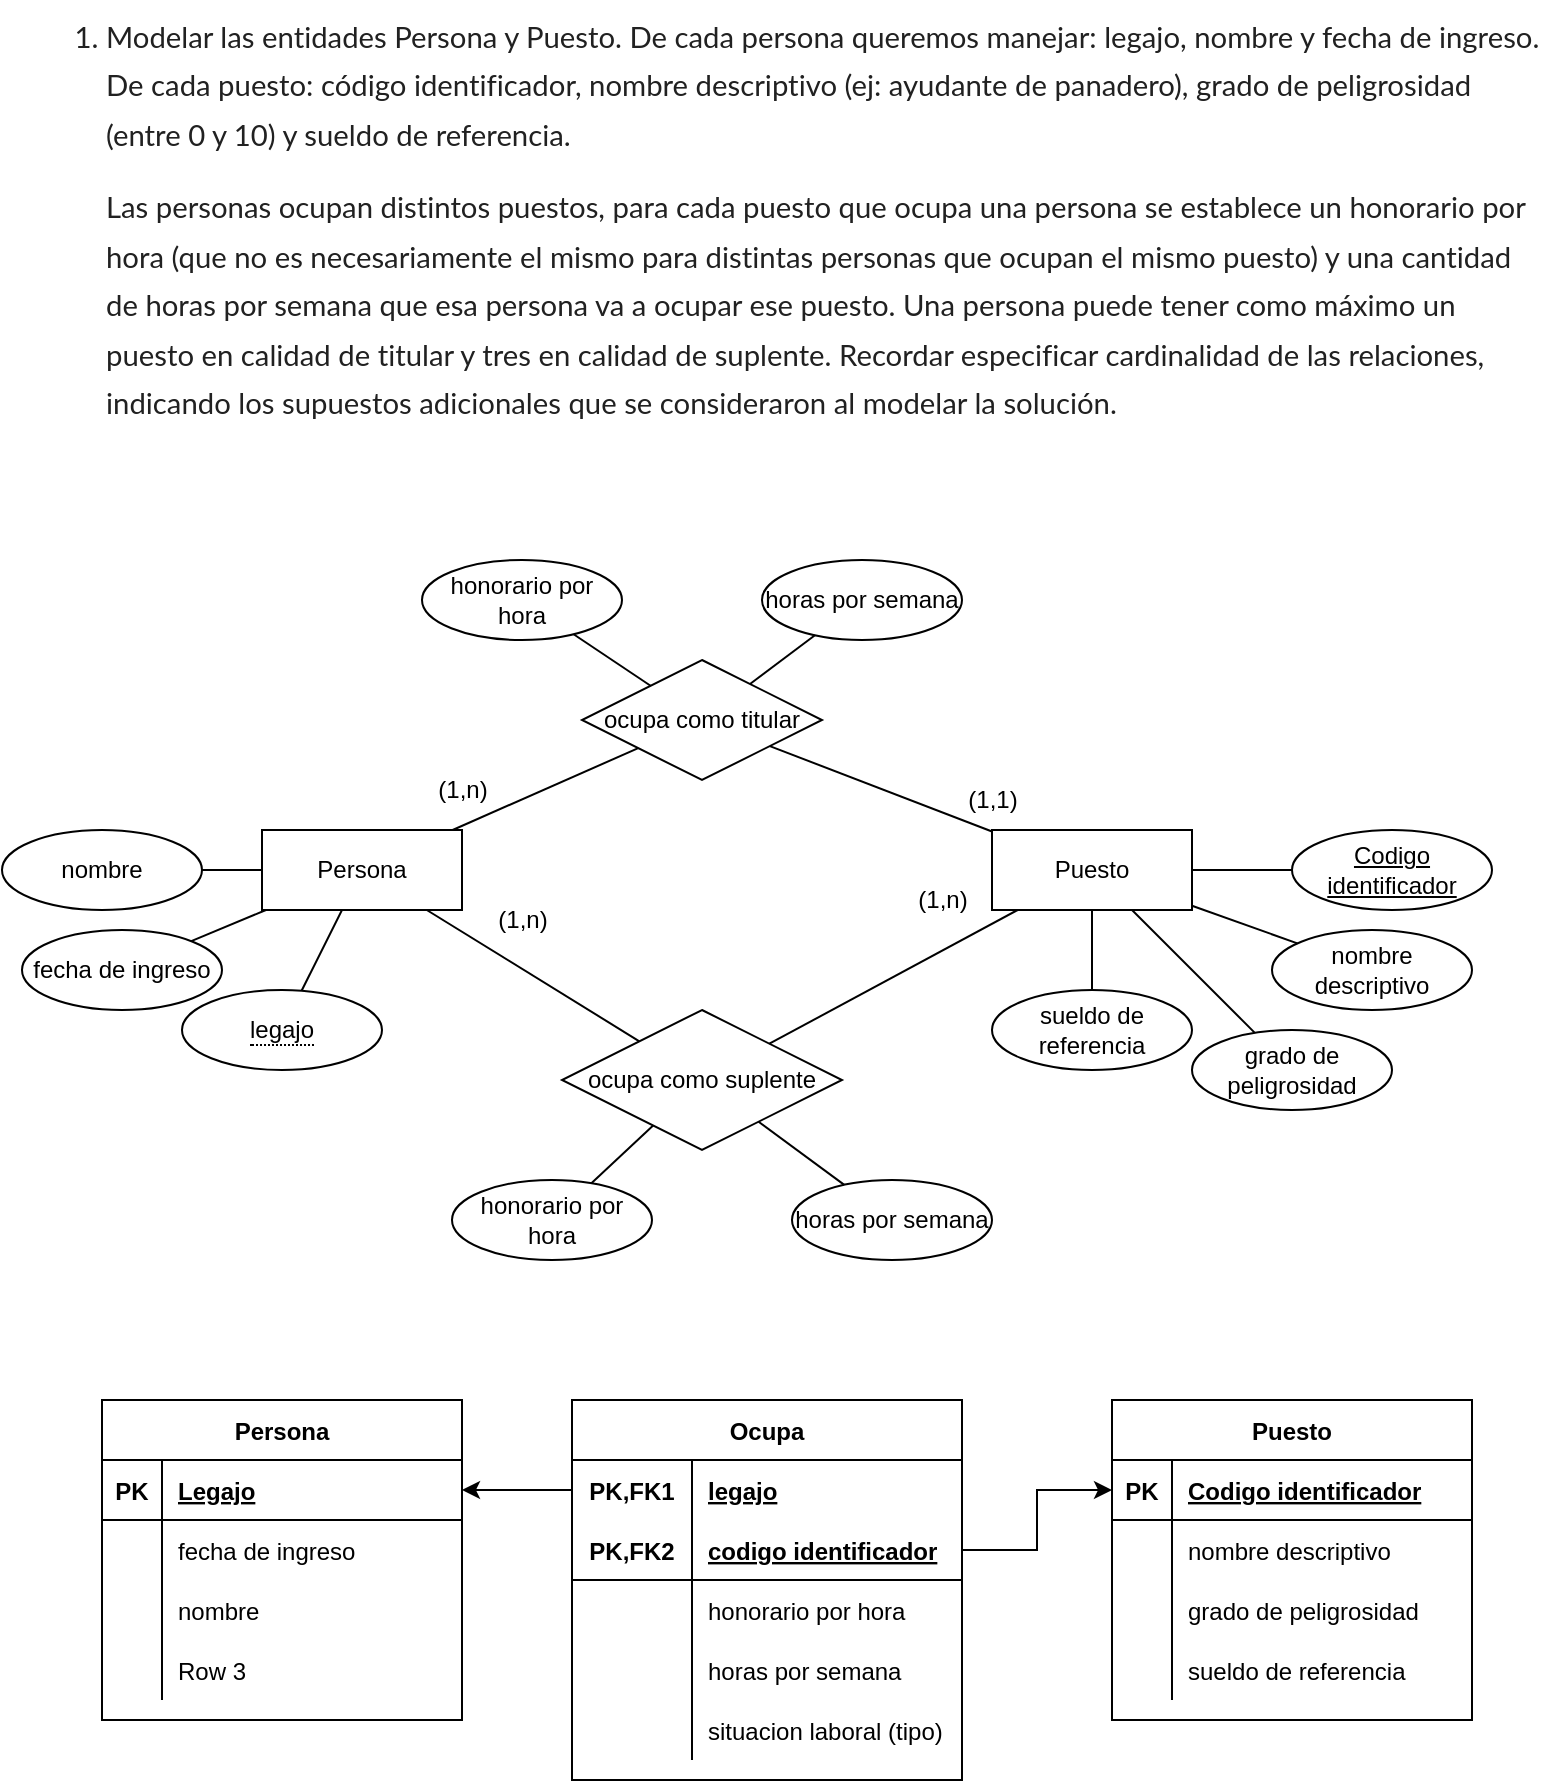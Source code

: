 <mxfile version="20.4.1" type="github">
  <diagram id="7mhG8tsVtAiSz5vcQxHz" name="Page-1">
    <mxGraphModel dx="1422" dy="849" grid="1" gridSize="10" guides="1" tooltips="1" connect="1" arrows="1" fold="1" page="1" pageScale="1" pageWidth="827" pageHeight="1169" math="0" shadow="0">
      <root>
        <mxCell id="0" />
        <mxCell id="1" parent="0" />
        <mxCell id="w4YfCh5i8YI9HkacxC0A-1" value="&lt;ol style=&quot;box-sizing: border-box; padding: 0px; margin: 0px; color: rgb(0, 0, 0); font-family: sans-serif; font-size: 16px; font-style: normal; font-variant-ligatures: normal; font-variant-caps: normal; font-weight: 400; letter-spacing: normal; orphans: 2; text-align: start; text-indent: 0px; text-transform: none; widows: 2; word-spacing: 0px; -webkit-text-stroke-width: 0px; text-decoration-thickness: initial; text-decoration-style: initial; text-decoration-color: initial; list-style-type: decimal;&quot; class=&quot;n8H08c BKnRcf&quot;&gt;&lt;li style=&quot;box-sizing: border-box; font-variant-ligatures: none; margin: 0px 0px 0px 15pt; outline: none; position: relative; text-decoration: inherit; color: rgb(33, 33, 33); font-size: 11pt; font-style: inherit; font-weight: 400; font-family: Lato, sans-serif; line-height: 0; padding-top: 0px; padding-bottom: 0px;&quot; class=&quot;TYR86d zfr3Q&quot; dir=&quot;ltr&quot;&gt;&lt;p style=&quot;box-sizing: border-box; font-variant-ligatures: none; margin: 0px; outline: none; position: relative; text-decoration: inherit; color: rgb(33, 33, 33); font-size: 11pt; font-style: inherit; font-weight: 400; font-family: Lato, sans-serif; line-height: 1.667; padding-top: 0px; padding-bottom: 0px; padding-left: 0px; text-indent: 0px;&quot; class=&quot;CDt4Ke zfr3Q&quot; dir=&quot;ltr&quot;&gt;Modelar las entidades Persona y Puesto. De cada persona queremos manejar: legajo, nombre y fecha de ingreso. De cada puesto: código identificador, nombre descriptivo (ej: ayudante de panadero), grado de peligrosidad (entre 0 y 10) y sueldo de referencia. &lt;/p&gt;&lt;/li&gt;&lt;/ol&gt;&lt;p style=&quot;box-sizing: border-box; font-variant-ligatures: none; margin: 12px 0px 0px 15pt; outline: none; position: relative; text-decoration-line: inherit; text-decoration-thickness: initial; text-decoration-style: initial; text-decoration-color: initial; color: rgb(33, 33, 33); font-size: 11pt; font-style: normal; font-weight: 400; font-family: Lato, sans-serif; line-height: 1.667; font-variant-caps: normal; letter-spacing: normal; orphans: 2; text-align: start; text-indent: 0px; text-transform: none; widows: 2; word-spacing: 0px; -webkit-text-stroke-width: 0px; padding-left: 0px;&quot; class=&quot;CDt4Ke zfr3Q&quot; dir=&quot;ltr&quot;&gt;Las personas ocupan distintos puestos, para cada puesto que ocupa una persona se establece un honorario por hora (que no es necesariamente el mismo para distintas personas que ocupan el mismo puesto) y una cantidad de horas por semana que esa persona va a ocupar ese puesto. Una persona puede tener como máximo un puesto en calidad de titular y tres en calidad de suplente. Recordar especificar cardinalidad de las relaciones, indicando los supuestos adicionales que se consideraron al modelar la solución.&lt;/p&gt;" style="text;whiteSpace=wrap;html=1;" vertex="1" parent="1">
          <mxGeometry x="40" y="30" width="740" height="230" as="geometry" />
        </mxCell>
        <mxCell id="w4YfCh5i8YI9HkacxC0A-2" value="Persona" style="whiteSpace=wrap;html=1;align=center;" vertex="1" parent="1">
          <mxGeometry x="140" y="445" width="100" height="40" as="geometry" />
        </mxCell>
        <mxCell id="w4YfCh5i8YI9HkacxC0A-3" value="Puesto" style="whiteSpace=wrap;html=1;align=center;" vertex="1" parent="1">
          <mxGeometry x="505" y="445" width="100" height="40" as="geometry" />
        </mxCell>
        <mxCell id="w4YfCh5i8YI9HkacxC0A-4" value="nombre" style="ellipse;whiteSpace=wrap;html=1;align=center;" vertex="1" parent="1">
          <mxGeometry x="10" y="445" width="100" height="40" as="geometry" />
        </mxCell>
        <mxCell id="w4YfCh5i8YI9HkacxC0A-6" value="" style="endArrow=none;html=1;rounded=0;" edge="1" parent="1" source="w4YfCh5i8YI9HkacxC0A-2" target="w4YfCh5i8YI9HkacxC0A-4">
          <mxGeometry relative="1" as="geometry">
            <mxPoint x="340" y="475" as="sourcePoint" />
            <mxPoint x="500" y="475" as="targetPoint" />
          </mxGeometry>
        </mxCell>
        <mxCell id="w4YfCh5i8YI9HkacxC0A-7" value="fecha de ingreso" style="ellipse;whiteSpace=wrap;html=1;align=center;" vertex="1" parent="1">
          <mxGeometry x="20" y="495" width="100" height="40" as="geometry" />
        </mxCell>
        <mxCell id="w4YfCh5i8YI9HkacxC0A-8" value="" style="endArrow=none;html=1;rounded=0;" edge="1" parent="1" source="w4YfCh5i8YI9HkacxC0A-2" target="w4YfCh5i8YI9HkacxC0A-7">
          <mxGeometry relative="1" as="geometry">
            <mxPoint x="340" y="475" as="sourcePoint" />
            <mxPoint x="500" y="475" as="targetPoint" />
          </mxGeometry>
        </mxCell>
        <mxCell id="w4YfCh5i8YI9HkacxC0A-9" value="&lt;span style=&quot;border-bottom: 1px dotted&quot;&gt;legajo&lt;/span&gt;" style="ellipse;whiteSpace=wrap;html=1;align=center;" vertex="1" parent="1">
          <mxGeometry x="100" y="525" width="100" height="40" as="geometry" />
        </mxCell>
        <mxCell id="w4YfCh5i8YI9HkacxC0A-10" value="" style="endArrow=none;html=1;rounded=0;" edge="1" parent="1" source="w4YfCh5i8YI9HkacxC0A-2" target="w4YfCh5i8YI9HkacxC0A-9">
          <mxGeometry relative="1" as="geometry">
            <mxPoint x="340" y="475" as="sourcePoint" />
            <mxPoint x="500" y="475" as="targetPoint" />
          </mxGeometry>
        </mxCell>
        <mxCell id="w4YfCh5i8YI9HkacxC0A-11" value="Codigo identificador" style="ellipse;whiteSpace=wrap;html=1;align=center;fontStyle=4;" vertex="1" parent="1">
          <mxGeometry x="655" y="445" width="100" height="40" as="geometry" />
        </mxCell>
        <mxCell id="w4YfCh5i8YI9HkacxC0A-12" value="nombre descriptivo" style="ellipse;whiteSpace=wrap;html=1;align=center;" vertex="1" parent="1">
          <mxGeometry x="645" y="495" width="100" height="40" as="geometry" />
        </mxCell>
        <mxCell id="w4YfCh5i8YI9HkacxC0A-13" value="" style="endArrow=none;html=1;rounded=0;" edge="1" parent="1" source="w4YfCh5i8YI9HkacxC0A-3" target="w4YfCh5i8YI9HkacxC0A-11">
          <mxGeometry relative="1" as="geometry">
            <mxPoint x="425" y="465" as="sourcePoint" />
            <mxPoint x="555" y="465" as="targetPoint" />
          </mxGeometry>
        </mxCell>
        <mxCell id="w4YfCh5i8YI9HkacxC0A-14" value="" style="endArrow=none;html=1;rounded=0;" edge="1" parent="1" source="w4YfCh5i8YI9HkacxC0A-3" target="w4YfCh5i8YI9HkacxC0A-12">
          <mxGeometry relative="1" as="geometry">
            <mxPoint x="395" y="465" as="sourcePoint" />
            <mxPoint x="555" y="465" as="targetPoint" />
          </mxGeometry>
        </mxCell>
        <mxCell id="w4YfCh5i8YI9HkacxC0A-15" value="" style="endArrow=none;html=1;rounded=0;" edge="1" parent="1" source="w4YfCh5i8YI9HkacxC0A-3" target="w4YfCh5i8YI9HkacxC0A-18">
          <mxGeometry relative="1" as="geometry">
            <mxPoint x="395" y="465" as="sourcePoint" />
            <mxPoint x="555" y="465" as="targetPoint" />
          </mxGeometry>
        </mxCell>
        <mxCell id="w4YfCh5i8YI9HkacxC0A-16" value="" style="endArrow=none;html=1;rounded=0;" edge="1" parent="1" source="w4YfCh5i8YI9HkacxC0A-3" target="w4YfCh5i8YI9HkacxC0A-17">
          <mxGeometry relative="1" as="geometry">
            <mxPoint x="395" y="535" as="sourcePoint" />
            <mxPoint x="555" y="535" as="targetPoint" />
          </mxGeometry>
        </mxCell>
        <mxCell id="w4YfCh5i8YI9HkacxC0A-17" value="grado de peligrosidad" style="ellipse;whiteSpace=wrap;html=1;align=center;" vertex="1" parent="1">
          <mxGeometry x="605" y="545" width="100" height="40" as="geometry" />
        </mxCell>
        <mxCell id="w4YfCh5i8YI9HkacxC0A-18" value="sueldo de referencia" style="ellipse;whiteSpace=wrap;html=1;align=center;" vertex="1" parent="1">
          <mxGeometry x="505" y="525" width="100" height="40" as="geometry" />
        </mxCell>
        <mxCell id="w4YfCh5i8YI9HkacxC0A-19" value="ocupa como titular" style="shape=rhombus;perimeter=rhombusPerimeter;whiteSpace=wrap;html=1;align=center;" vertex="1" parent="1">
          <mxGeometry x="300" y="360" width="120" height="60" as="geometry" />
        </mxCell>
        <mxCell id="w4YfCh5i8YI9HkacxC0A-20" value="" style="endArrow=none;html=1;rounded=0;" edge="1" parent="1" source="w4YfCh5i8YI9HkacxC0A-2" target="w4YfCh5i8YI9HkacxC0A-19">
          <mxGeometry relative="1" as="geometry">
            <mxPoint x="330" y="400" as="sourcePoint" />
            <mxPoint x="490" y="400" as="targetPoint" />
          </mxGeometry>
        </mxCell>
        <mxCell id="w4YfCh5i8YI9HkacxC0A-21" value="" style="endArrow=none;html=1;rounded=0;" edge="1" parent="1" source="w4YfCh5i8YI9HkacxC0A-19" target="w4YfCh5i8YI9HkacxC0A-3">
          <mxGeometry relative="1" as="geometry">
            <mxPoint x="330" y="400" as="sourcePoint" />
            <mxPoint x="490" y="400" as="targetPoint" />
          </mxGeometry>
        </mxCell>
        <mxCell id="w4YfCh5i8YI9HkacxC0A-22" value="(1,1)" style="text;html=1;align=center;verticalAlign=middle;resizable=0;points=[];autosize=1;strokeColor=none;fillColor=none;" vertex="1" parent="1">
          <mxGeometry x="480" y="415" width="50" height="30" as="geometry" />
        </mxCell>
        <mxCell id="w4YfCh5i8YI9HkacxC0A-23" value="(1,n)" style="text;html=1;align=center;verticalAlign=middle;resizable=0;points=[];autosize=1;strokeColor=none;fillColor=none;" vertex="1" parent="1">
          <mxGeometry x="215" y="410" width="50" height="30" as="geometry" />
        </mxCell>
        <mxCell id="w4YfCh5i8YI9HkacxC0A-24" value="ocupa como suplente" style="shape=rhombus;perimeter=rhombusPerimeter;whiteSpace=wrap;html=1;align=center;" vertex="1" parent="1">
          <mxGeometry x="290" y="535" width="140" height="70" as="geometry" />
        </mxCell>
        <mxCell id="w4YfCh5i8YI9HkacxC0A-26" value="" style="endArrow=none;html=1;rounded=0;" edge="1" parent="1" source="w4YfCh5i8YI9HkacxC0A-24" target="w4YfCh5i8YI9HkacxC0A-3">
          <mxGeometry relative="1" as="geometry">
            <mxPoint x="330" y="400" as="sourcePoint" />
            <mxPoint x="490" y="400" as="targetPoint" />
          </mxGeometry>
        </mxCell>
        <mxCell id="w4YfCh5i8YI9HkacxC0A-27" value="" style="endArrow=none;html=1;rounded=0;" edge="1" parent="1" source="w4YfCh5i8YI9HkacxC0A-2" target="w4YfCh5i8YI9HkacxC0A-24">
          <mxGeometry relative="1" as="geometry">
            <mxPoint x="330" y="400" as="sourcePoint" />
            <mxPoint x="490" y="400" as="targetPoint" />
          </mxGeometry>
        </mxCell>
        <mxCell id="w4YfCh5i8YI9HkacxC0A-28" value="honorario por hora" style="ellipse;whiteSpace=wrap;html=1;align=center;" vertex="1" parent="1">
          <mxGeometry x="220" y="310" width="100" height="40" as="geometry" />
        </mxCell>
        <mxCell id="w4YfCh5i8YI9HkacxC0A-30" value="" style="endArrow=none;html=1;rounded=0;" edge="1" parent="1" source="w4YfCh5i8YI9HkacxC0A-28" target="w4YfCh5i8YI9HkacxC0A-19">
          <mxGeometry relative="1" as="geometry">
            <mxPoint x="330" y="400" as="sourcePoint" />
            <mxPoint x="490" y="400" as="targetPoint" />
          </mxGeometry>
        </mxCell>
        <mxCell id="w4YfCh5i8YI9HkacxC0A-31" value="horas por semana" style="ellipse;whiteSpace=wrap;html=1;align=center;" vertex="1" parent="1">
          <mxGeometry x="390" y="310" width="100" height="40" as="geometry" />
        </mxCell>
        <mxCell id="w4YfCh5i8YI9HkacxC0A-32" value="" style="endArrow=none;html=1;rounded=0;" edge="1" parent="1" source="w4YfCh5i8YI9HkacxC0A-19" target="w4YfCh5i8YI9HkacxC0A-31">
          <mxGeometry relative="1" as="geometry">
            <mxPoint x="330" y="400" as="sourcePoint" />
            <mxPoint x="490" y="400" as="targetPoint" />
          </mxGeometry>
        </mxCell>
        <mxCell id="w4YfCh5i8YI9HkacxC0A-33" value="honorario por hora" style="ellipse;whiteSpace=wrap;html=1;align=center;" vertex="1" parent="1">
          <mxGeometry x="235" y="620" width="100" height="40" as="geometry" />
        </mxCell>
        <mxCell id="w4YfCh5i8YI9HkacxC0A-34" value="horas por semana" style="ellipse;whiteSpace=wrap;html=1;align=center;" vertex="1" parent="1">
          <mxGeometry x="405" y="620" width="100" height="40" as="geometry" />
        </mxCell>
        <mxCell id="w4YfCh5i8YI9HkacxC0A-35" value="" style="endArrow=none;html=1;rounded=0;" edge="1" parent="1" source="w4YfCh5i8YI9HkacxC0A-24" target="w4YfCh5i8YI9HkacxC0A-33">
          <mxGeometry relative="1" as="geometry">
            <mxPoint x="330" y="300" as="sourcePoint" />
            <mxPoint x="490" y="300" as="targetPoint" />
          </mxGeometry>
        </mxCell>
        <mxCell id="w4YfCh5i8YI9HkacxC0A-36" value="" style="endArrow=none;html=1;rounded=0;" edge="1" parent="1" source="w4YfCh5i8YI9HkacxC0A-24" target="w4YfCh5i8YI9HkacxC0A-34">
          <mxGeometry relative="1" as="geometry">
            <mxPoint x="330" y="300" as="sourcePoint" />
            <mxPoint x="490" y="300" as="targetPoint" />
          </mxGeometry>
        </mxCell>
        <mxCell id="w4YfCh5i8YI9HkacxC0A-37" value="(1,n)" style="text;html=1;align=center;verticalAlign=middle;resizable=0;points=[];autosize=1;strokeColor=none;fillColor=none;" vertex="1" parent="1">
          <mxGeometry x="455" y="465" width="50" height="30" as="geometry" />
        </mxCell>
        <mxCell id="w4YfCh5i8YI9HkacxC0A-38" value="(1,n)" style="text;html=1;align=center;verticalAlign=middle;resizable=0;points=[];autosize=1;strokeColor=none;fillColor=none;" vertex="1" parent="1">
          <mxGeometry x="245" y="475" width="50" height="30" as="geometry" />
        </mxCell>
        <mxCell id="w4YfCh5i8YI9HkacxC0A-39" value="Persona" style="shape=table;startSize=30;container=1;collapsible=1;childLayout=tableLayout;fixedRows=1;rowLines=0;fontStyle=1;align=center;resizeLast=1;" vertex="1" parent="1">
          <mxGeometry x="60" y="730" width="180" height="160" as="geometry" />
        </mxCell>
        <mxCell id="w4YfCh5i8YI9HkacxC0A-40" value="" style="shape=tableRow;horizontal=0;startSize=0;swimlaneHead=0;swimlaneBody=0;fillColor=none;collapsible=0;dropTarget=0;points=[[0,0.5],[1,0.5]];portConstraint=eastwest;top=0;left=0;right=0;bottom=1;" vertex="1" parent="w4YfCh5i8YI9HkacxC0A-39">
          <mxGeometry y="30" width="180" height="30" as="geometry" />
        </mxCell>
        <mxCell id="w4YfCh5i8YI9HkacxC0A-41" value="PK" style="shape=partialRectangle;connectable=0;fillColor=none;top=0;left=0;bottom=0;right=0;fontStyle=1;overflow=hidden;" vertex="1" parent="w4YfCh5i8YI9HkacxC0A-40">
          <mxGeometry width="30" height="30" as="geometry">
            <mxRectangle width="30" height="30" as="alternateBounds" />
          </mxGeometry>
        </mxCell>
        <mxCell id="w4YfCh5i8YI9HkacxC0A-42" value="Legajo" style="shape=partialRectangle;connectable=0;fillColor=none;top=0;left=0;bottom=0;right=0;align=left;spacingLeft=6;fontStyle=5;overflow=hidden;" vertex="1" parent="w4YfCh5i8YI9HkacxC0A-40">
          <mxGeometry x="30" width="150" height="30" as="geometry">
            <mxRectangle width="150" height="30" as="alternateBounds" />
          </mxGeometry>
        </mxCell>
        <mxCell id="w4YfCh5i8YI9HkacxC0A-43" value="" style="shape=tableRow;horizontal=0;startSize=0;swimlaneHead=0;swimlaneBody=0;fillColor=none;collapsible=0;dropTarget=0;points=[[0,0.5],[1,0.5]];portConstraint=eastwest;top=0;left=0;right=0;bottom=0;" vertex="1" parent="w4YfCh5i8YI9HkacxC0A-39">
          <mxGeometry y="60" width="180" height="30" as="geometry" />
        </mxCell>
        <mxCell id="w4YfCh5i8YI9HkacxC0A-44" value="" style="shape=partialRectangle;connectable=0;fillColor=none;top=0;left=0;bottom=0;right=0;editable=1;overflow=hidden;" vertex="1" parent="w4YfCh5i8YI9HkacxC0A-43">
          <mxGeometry width="30" height="30" as="geometry">
            <mxRectangle width="30" height="30" as="alternateBounds" />
          </mxGeometry>
        </mxCell>
        <mxCell id="w4YfCh5i8YI9HkacxC0A-45" value="fecha de ingreso" style="shape=partialRectangle;connectable=0;fillColor=none;top=0;left=0;bottom=0;right=0;align=left;spacingLeft=6;overflow=hidden;" vertex="1" parent="w4YfCh5i8YI9HkacxC0A-43">
          <mxGeometry x="30" width="150" height="30" as="geometry">
            <mxRectangle width="150" height="30" as="alternateBounds" />
          </mxGeometry>
        </mxCell>
        <mxCell id="w4YfCh5i8YI9HkacxC0A-46" value="" style="shape=tableRow;horizontal=0;startSize=0;swimlaneHead=0;swimlaneBody=0;fillColor=none;collapsible=0;dropTarget=0;points=[[0,0.5],[1,0.5]];portConstraint=eastwest;top=0;left=0;right=0;bottom=0;" vertex="1" parent="w4YfCh5i8YI9HkacxC0A-39">
          <mxGeometry y="90" width="180" height="30" as="geometry" />
        </mxCell>
        <mxCell id="w4YfCh5i8YI9HkacxC0A-47" value="" style="shape=partialRectangle;connectable=0;fillColor=none;top=0;left=0;bottom=0;right=0;editable=1;overflow=hidden;" vertex="1" parent="w4YfCh5i8YI9HkacxC0A-46">
          <mxGeometry width="30" height="30" as="geometry">
            <mxRectangle width="30" height="30" as="alternateBounds" />
          </mxGeometry>
        </mxCell>
        <mxCell id="w4YfCh5i8YI9HkacxC0A-48" value="nombre" style="shape=partialRectangle;connectable=0;fillColor=none;top=0;left=0;bottom=0;right=0;align=left;spacingLeft=6;overflow=hidden;" vertex="1" parent="w4YfCh5i8YI9HkacxC0A-46">
          <mxGeometry x="30" width="150" height="30" as="geometry">
            <mxRectangle width="150" height="30" as="alternateBounds" />
          </mxGeometry>
        </mxCell>
        <mxCell id="w4YfCh5i8YI9HkacxC0A-49" value="" style="shape=tableRow;horizontal=0;startSize=0;swimlaneHead=0;swimlaneBody=0;fillColor=none;collapsible=0;dropTarget=0;points=[[0,0.5],[1,0.5]];portConstraint=eastwest;top=0;left=0;right=0;bottom=0;" vertex="1" parent="w4YfCh5i8YI9HkacxC0A-39">
          <mxGeometry y="120" width="180" height="30" as="geometry" />
        </mxCell>
        <mxCell id="w4YfCh5i8YI9HkacxC0A-50" value="" style="shape=partialRectangle;connectable=0;fillColor=none;top=0;left=0;bottom=0;right=0;editable=1;overflow=hidden;" vertex="1" parent="w4YfCh5i8YI9HkacxC0A-49">
          <mxGeometry width="30" height="30" as="geometry">
            <mxRectangle width="30" height="30" as="alternateBounds" />
          </mxGeometry>
        </mxCell>
        <mxCell id="w4YfCh5i8YI9HkacxC0A-51" value="Row 3" style="shape=partialRectangle;connectable=0;fillColor=none;top=0;left=0;bottom=0;right=0;align=left;spacingLeft=6;overflow=hidden;" vertex="1" parent="w4YfCh5i8YI9HkacxC0A-49">
          <mxGeometry x="30" width="150" height="30" as="geometry">
            <mxRectangle width="150" height="30" as="alternateBounds" />
          </mxGeometry>
        </mxCell>
        <mxCell id="w4YfCh5i8YI9HkacxC0A-52" value="Puesto" style="shape=table;startSize=30;container=1;collapsible=1;childLayout=tableLayout;fixedRows=1;rowLines=0;fontStyle=1;align=center;resizeLast=1;" vertex="1" parent="1">
          <mxGeometry x="565" y="730" width="180" height="160" as="geometry" />
        </mxCell>
        <mxCell id="w4YfCh5i8YI9HkacxC0A-53" value="" style="shape=tableRow;horizontal=0;startSize=0;swimlaneHead=0;swimlaneBody=0;fillColor=none;collapsible=0;dropTarget=0;points=[[0,0.5],[1,0.5]];portConstraint=eastwest;top=0;left=0;right=0;bottom=1;" vertex="1" parent="w4YfCh5i8YI9HkacxC0A-52">
          <mxGeometry y="30" width="180" height="30" as="geometry" />
        </mxCell>
        <mxCell id="w4YfCh5i8YI9HkacxC0A-54" value="PK" style="shape=partialRectangle;connectable=0;fillColor=none;top=0;left=0;bottom=0;right=0;fontStyle=1;overflow=hidden;" vertex="1" parent="w4YfCh5i8YI9HkacxC0A-53">
          <mxGeometry width="30" height="30" as="geometry">
            <mxRectangle width="30" height="30" as="alternateBounds" />
          </mxGeometry>
        </mxCell>
        <mxCell id="w4YfCh5i8YI9HkacxC0A-55" value="Codigo identificador" style="shape=partialRectangle;connectable=0;fillColor=none;top=0;left=0;bottom=0;right=0;align=left;spacingLeft=6;fontStyle=5;overflow=hidden;" vertex="1" parent="w4YfCh5i8YI9HkacxC0A-53">
          <mxGeometry x="30" width="150" height="30" as="geometry">
            <mxRectangle width="150" height="30" as="alternateBounds" />
          </mxGeometry>
        </mxCell>
        <mxCell id="w4YfCh5i8YI9HkacxC0A-56" value="" style="shape=tableRow;horizontal=0;startSize=0;swimlaneHead=0;swimlaneBody=0;fillColor=none;collapsible=0;dropTarget=0;points=[[0,0.5],[1,0.5]];portConstraint=eastwest;top=0;left=0;right=0;bottom=0;" vertex="1" parent="w4YfCh5i8YI9HkacxC0A-52">
          <mxGeometry y="60" width="180" height="30" as="geometry" />
        </mxCell>
        <mxCell id="w4YfCh5i8YI9HkacxC0A-57" value="" style="shape=partialRectangle;connectable=0;fillColor=none;top=0;left=0;bottom=0;right=0;editable=1;overflow=hidden;" vertex="1" parent="w4YfCh5i8YI9HkacxC0A-56">
          <mxGeometry width="30" height="30" as="geometry">
            <mxRectangle width="30" height="30" as="alternateBounds" />
          </mxGeometry>
        </mxCell>
        <mxCell id="w4YfCh5i8YI9HkacxC0A-58" value="nombre descriptivo" style="shape=partialRectangle;connectable=0;fillColor=none;top=0;left=0;bottom=0;right=0;align=left;spacingLeft=6;overflow=hidden;" vertex="1" parent="w4YfCh5i8YI9HkacxC0A-56">
          <mxGeometry x="30" width="150" height="30" as="geometry">
            <mxRectangle width="150" height="30" as="alternateBounds" />
          </mxGeometry>
        </mxCell>
        <mxCell id="w4YfCh5i8YI9HkacxC0A-59" value="" style="shape=tableRow;horizontal=0;startSize=0;swimlaneHead=0;swimlaneBody=0;fillColor=none;collapsible=0;dropTarget=0;points=[[0,0.5],[1,0.5]];portConstraint=eastwest;top=0;left=0;right=0;bottom=0;" vertex="1" parent="w4YfCh5i8YI9HkacxC0A-52">
          <mxGeometry y="90" width="180" height="30" as="geometry" />
        </mxCell>
        <mxCell id="w4YfCh5i8YI9HkacxC0A-60" value="" style="shape=partialRectangle;connectable=0;fillColor=none;top=0;left=0;bottom=0;right=0;editable=1;overflow=hidden;" vertex="1" parent="w4YfCh5i8YI9HkacxC0A-59">
          <mxGeometry width="30" height="30" as="geometry">
            <mxRectangle width="30" height="30" as="alternateBounds" />
          </mxGeometry>
        </mxCell>
        <mxCell id="w4YfCh5i8YI9HkacxC0A-61" value="grado de peligrosidad" style="shape=partialRectangle;connectable=0;fillColor=none;top=0;left=0;bottom=0;right=0;align=left;spacingLeft=6;overflow=hidden;" vertex="1" parent="w4YfCh5i8YI9HkacxC0A-59">
          <mxGeometry x="30" width="150" height="30" as="geometry">
            <mxRectangle width="150" height="30" as="alternateBounds" />
          </mxGeometry>
        </mxCell>
        <mxCell id="w4YfCh5i8YI9HkacxC0A-62" value="" style="shape=tableRow;horizontal=0;startSize=0;swimlaneHead=0;swimlaneBody=0;fillColor=none;collapsible=0;dropTarget=0;points=[[0,0.5],[1,0.5]];portConstraint=eastwest;top=0;left=0;right=0;bottom=0;" vertex="1" parent="w4YfCh5i8YI9HkacxC0A-52">
          <mxGeometry y="120" width="180" height="30" as="geometry" />
        </mxCell>
        <mxCell id="w4YfCh5i8YI9HkacxC0A-63" value="" style="shape=partialRectangle;connectable=0;fillColor=none;top=0;left=0;bottom=0;right=0;editable=1;overflow=hidden;" vertex="1" parent="w4YfCh5i8YI9HkacxC0A-62">
          <mxGeometry width="30" height="30" as="geometry">
            <mxRectangle width="30" height="30" as="alternateBounds" />
          </mxGeometry>
        </mxCell>
        <mxCell id="w4YfCh5i8YI9HkacxC0A-64" value="sueldo de referencia" style="shape=partialRectangle;connectable=0;fillColor=none;top=0;left=0;bottom=0;right=0;align=left;spacingLeft=6;overflow=hidden;" vertex="1" parent="w4YfCh5i8YI9HkacxC0A-62">
          <mxGeometry x="30" width="150" height="30" as="geometry">
            <mxRectangle width="150" height="30" as="alternateBounds" />
          </mxGeometry>
        </mxCell>
        <mxCell id="w4YfCh5i8YI9HkacxC0A-70" value="Ocupa" style="shape=table;startSize=30;container=1;collapsible=1;childLayout=tableLayout;fixedRows=1;rowLines=0;fontStyle=1;align=center;resizeLast=1;" vertex="1" parent="1">
          <mxGeometry x="295" y="730" width="195" height="190" as="geometry" />
        </mxCell>
        <mxCell id="w4YfCh5i8YI9HkacxC0A-71" value="" style="shape=tableRow;horizontal=0;startSize=0;swimlaneHead=0;swimlaneBody=0;fillColor=none;collapsible=0;dropTarget=0;points=[[0,0.5],[1,0.5]];portConstraint=eastwest;top=0;left=0;right=0;bottom=0;" vertex="1" parent="w4YfCh5i8YI9HkacxC0A-70">
          <mxGeometry y="30" width="195" height="30" as="geometry" />
        </mxCell>
        <mxCell id="w4YfCh5i8YI9HkacxC0A-72" value="PK,FK1" style="shape=partialRectangle;connectable=0;fillColor=none;top=0;left=0;bottom=0;right=0;fontStyle=1;overflow=hidden;" vertex="1" parent="w4YfCh5i8YI9HkacxC0A-71">
          <mxGeometry width="60" height="30" as="geometry">
            <mxRectangle width="60" height="30" as="alternateBounds" />
          </mxGeometry>
        </mxCell>
        <mxCell id="w4YfCh5i8YI9HkacxC0A-73" value="legajo" style="shape=partialRectangle;connectable=0;fillColor=none;top=0;left=0;bottom=0;right=0;align=left;spacingLeft=6;fontStyle=5;overflow=hidden;" vertex="1" parent="w4YfCh5i8YI9HkacxC0A-71">
          <mxGeometry x="60" width="135" height="30" as="geometry">
            <mxRectangle width="135" height="30" as="alternateBounds" />
          </mxGeometry>
        </mxCell>
        <mxCell id="w4YfCh5i8YI9HkacxC0A-74" value="" style="shape=tableRow;horizontal=0;startSize=0;swimlaneHead=0;swimlaneBody=0;fillColor=none;collapsible=0;dropTarget=0;points=[[0,0.5],[1,0.5]];portConstraint=eastwest;top=0;left=0;right=0;bottom=1;" vertex="1" parent="w4YfCh5i8YI9HkacxC0A-70">
          <mxGeometry y="60" width="195" height="30" as="geometry" />
        </mxCell>
        <mxCell id="w4YfCh5i8YI9HkacxC0A-75" value="PK,FK2" style="shape=partialRectangle;connectable=0;fillColor=none;top=0;left=0;bottom=0;right=0;fontStyle=1;overflow=hidden;" vertex="1" parent="w4YfCh5i8YI9HkacxC0A-74">
          <mxGeometry width="60" height="30" as="geometry">
            <mxRectangle width="60" height="30" as="alternateBounds" />
          </mxGeometry>
        </mxCell>
        <mxCell id="w4YfCh5i8YI9HkacxC0A-76" value="codigo identificador" style="shape=partialRectangle;connectable=0;fillColor=none;top=0;left=0;bottom=0;right=0;align=left;spacingLeft=6;fontStyle=5;overflow=hidden;" vertex="1" parent="w4YfCh5i8YI9HkacxC0A-74">
          <mxGeometry x="60" width="135" height="30" as="geometry">
            <mxRectangle width="135" height="30" as="alternateBounds" />
          </mxGeometry>
        </mxCell>
        <mxCell id="w4YfCh5i8YI9HkacxC0A-77" value="" style="shape=tableRow;horizontal=0;startSize=0;swimlaneHead=0;swimlaneBody=0;fillColor=none;collapsible=0;dropTarget=0;points=[[0,0.5],[1,0.5]];portConstraint=eastwest;top=0;left=0;right=0;bottom=0;" vertex="1" parent="w4YfCh5i8YI9HkacxC0A-70">
          <mxGeometry y="90" width="195" height="30" as="geometry" />
        </mxCell>
        <mxCell id="w4YfCh5i8YI9HkacxC0A-78" value="" style="shape=partialRectangle;connectable=0;fillColor=none;top=0;left=0;bottom=0;right=0;editable=1;overflow=hidden;" vertex="1" parent="w4YfCh5i8YI9HkacxC0A-77">
          <mxGeometry width="60" height="30" as="geometry">
            <mxRectangle width="60" height="30" as="alternateBounds" />
          </mxGeometry>
        </mxCell>
        <mxCell id="w4YfCh5i8YI9HkacxC0A-79" value="honorario por hora" style="shape=partialRectangle;connectable=0;fillColor=none;top=0;left=0;bottom=0;right=0;align=left;spacingLeft=6;overflow=hidden;" vertex="1" parent="w4YfCh5i8YI9HkacxC0A-77">
          <mxGeometry x="60" width="135" height="30" as="geometry">
            <mxRectangle width="135" height="30" as="alternateBounds" />
          </mxGeometry>
        </mxCell>
        <mxCell id="w4YfCh5i8YI9HkacxC0A-80" value="" style="shape=tableRow;horizontal=0;startSize=0;swimlaneHead=0;swimlaneBody=0;fillColor=none;collapsible=0;dropTarget=0;points=[[0,0.5],[1,0.5]];portConstraint=eastwest;top=0;left=0;right=0;bottom=0;" vertex="1" parent="w4YfCh5i8YI9HkacxC0A-70">
          <mxGeometry y="120" width="195" height="30" as="geometry" />
        </mxCell>
        <mxCell id="w4YfCh5i8YI9HkacxC0A-81" value="" style="shape=partialRectangle;connectable=0;fillColor=none;top=0;left=0;bottom=0;right=0;editable=1;overflow=hidden;" vertex="1" parent="w4YfCh5i8YI9HkacxC0A-80">
          <mxGeometry width="60" height="30" as="geometry">
            <mxRectangle width="60" height="30" as="alternateBounds" />
          </mxGeometry>
        </mxCell>
        <mxCell id="w4YfCh5i8YI9HkacxC0A-82" value="horas por semana" style="shape=partialRectangle;connectable=0;fillColor=none;top=0;left=0;bottom=0;right=0;align=left;spacingLeft=6;overflow=hidden;" vertex="1" parent="w4YfCh5i8YI9HkacxC0A-80">
          <mxGeometry x="60" width="135" height="30" as="geometry">
            <mxRectangle width="135" height="30" as="alternateBounds" />
          </mxGeometry>
        </mxCell>
        <mxCell id="w4YfCh5i8YI9HkacxC0A-83" value="" style="shape=tableRow;horizontal=0;startSize=0;swimlaneHead=0;swimlaneBody=0;fillColor=none;collapsible=0;dropTarget=0;points=[[0,0.5],[1,0.5]];portConstraint=eastwest;top=0;left=0;right=0;bottom=0;" vertex="1" parent="w4YfCh5i8YI9HkacxC0A-70">
          <mxGeometry y="150" width="195" height="30" as="geometry" />
        </mxCell>
        <mxCell id="w4YfCh5i8YI9HkacxC0A-84" value="" style="shape=partialRectangle;connectable=0;fillColor=none;top=0;left=0;bottom=0;right=0;editable=1;overflow=hidden;" vertex="1" parent="w4YfCh5i8YI9HkacxC0A-83">
          <mxGeometry width="60" height="30" as="geometry">
            <mxRectangle width="60" height="30" as="alternateBounds" />
          </mxGeometry>
        </mxCell>
        <mxCell id="w4YfCh5i8YI9HkacxC0A-85" value="situacion laboral (tipo)" style="shape=partialRectangle;connectable=0;fillColor=none;top=0;left=0;bottom=0;right=0;align=left;spacingLeft=6;overflow=hidden;" vertex="1" parent="w4YfCh5i8YI9HkacxC0A-83">
          <mxGeometry x="60" width="135" height="30" as="geometry">
            <mxRectangle width="135" height="30" as="alternateBounds" />
          </mxGeometry>
        </mxCell>
        <mxCell id="w4YfCh5i8YI9HkacxC0A-86" style="edgeStyle=orthogonalEdgeStyle;rounded=0;orthogonalLoop=1;jettySize=auto;html=1;exitX=0;exitY=0.5;exitDx=0;exitDy=0;entryX=1;entryY=0.5;entryDx=0;entryDy=0;" edge="1" parent="1" source="w4YfCh5i8YI9HkacxC0A-71" target="w4YfCh5i8YI9HkacxC0A-40">
          <mxGeometry relative="1" as="geometry" />
        </mxCell>
        <mxCell id="w4YfCh5i8YI9HkacxC0A-87" style="edgeStyle=orthogonalEdgeStyle;rounded=0;orthogonalLoop=1;jettySize=auto;html=1;entryX=0;entryY=0.5;entryDx=0;entryDy=0;" edge="1" parent="1" source="w4YfCh5i8YI9HkacxC0A-74" target="w4YfCh5i8YI9HkacxC0A-53">
          <mxGeometry relative="1" as="geometry" />
        </mxCell>
      </root>
    </mxGraphModel>
  </diagram>
</mxfile>
